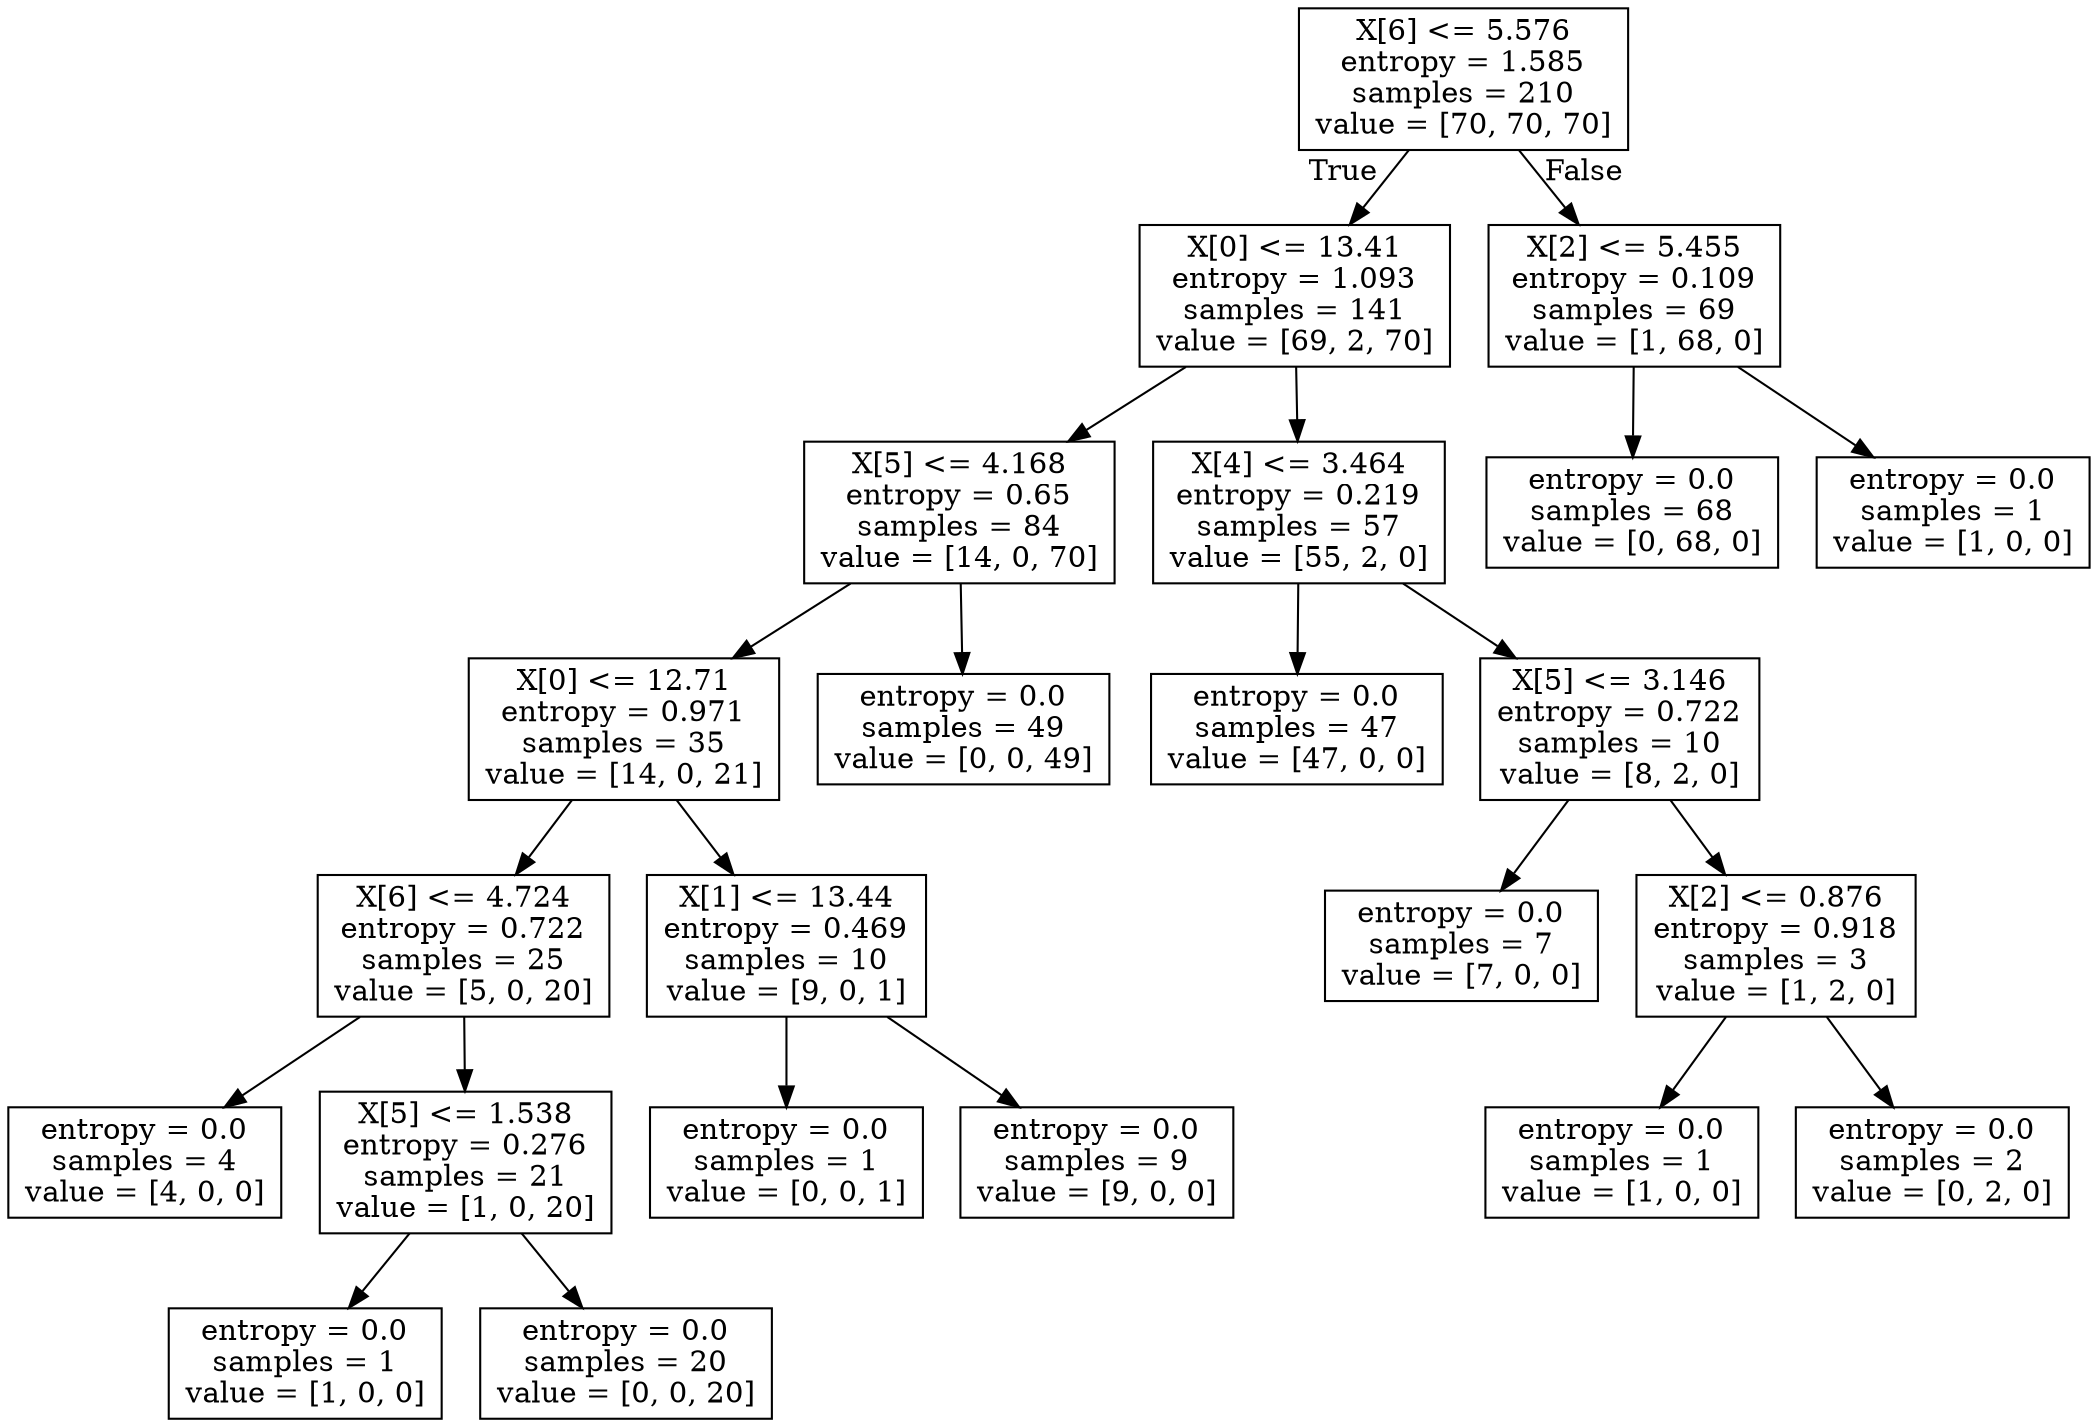 digraph Tree {
node [shape=box] ;
0 [label="X[6] <= 5.576\nentropy = 1.585\nsamples = 210\nvalue = [70, 70, 70]"] ;
1 [label="X[0] <= 13.41\nentropy = 1.093\nsamples = 141\nvalue = [69, 2, 70]"] ;
0 -> 1 [labeldistance=2.5, labelangle=45, headlabel="True"] ;
2 [label="X[5] <= 4.168\nentropy = 0.65\nsamples = 84\nvalue = [14, 0, 70]"] ;
1 -> 2 ;
3 [label="X[0] <= 12.71\nentropy = 0.971\nsamples = 35\nvalue = [14, 0, 21]"] ;
2 -> 3 ;
4 [label="X[6] <= 4.724\nentropy = 0.722\nsamples = 25\nvalue = [5, 0, 20]"] ;
3 -> 4 ;
5 [label="entropy = 0.0\nsamples = 4\nvalue = [4, 0, 0]"] ;
4 -> 5 ;
6 [label="X[5] <= 1.538\nentropy = 0.276\nsamples = 21\nvalue = [1, 0, 20]"] ;
4 -> 6 ;
7 [label="entropy = 0.0\nsamples = 1\nvalue = [1, 0, 0]"] ;
6 -> 7 ;
8 [label="entropy = 0.0\nsamples = 20\nvalue = [0, 0, 20]"] ;
6 -> 8 ;
9 [label="X[1] <= 13.44\nentropy = 0.469\nsamples = 10\nvalue = [9, 0, 1]"] ;
3 -> 9 ;
10 [label="entropy = 0.0\nsamples = 1\nvalue = [0, 0, 1]"] ;
9 -> 10 ;
11 [label="entropy = 0.0\nsamples = 9\nvalue = [9, 0, 0]"] ;
9 -> 11 ;
12 [label="entropy = 0.0\nsamples = 49\nvalue = [0, 0, 49]"] ;
2 -> 12 ;
13 [label="X[4] <= 3.464\nentropy = 0.219\nsamples = 57\nvalue = [55, 2, 0]"] ;
1 -> 13 ;
14 [label="entropy = 0.0\nsamples = 47\nvalue = [47, 0, 0]"] ;
13 -> 14 ;
15 [label="X[5] <= 3.146\nentropy = 0.722\nsamples = 10\nvalue = [8, 2, 0]"] ;
13 -> 15 ;
16 [label="entropy = 0.0\nsamples = 7\nvalue = [7, 0, 0]"] ;
15 -> 16 ;
17 [label="X[2] <= 0.876\nentropy = 0.918\nsamples = 3\nvalue = [1, 2, 0]"] ;
15 -> 17 ;
18 [label="entropy = 0.0\nsamples = 1\nvalue = [1, 0, 0]"] ;
17 -> 18 ;
19 [label="entropy = 0.0\nsamples = 2\nvalue = [0, 2, 0]"] ;
17 -> 19 ;
20 [label="X[2] <= 5.455\nentropy = 0.109\nsamples = 69\nvalue = [1, 68, 0]"] ;
0 -> 20 [labeldistance=2.5, labelangle=-45, headlabel="False"] ;
21 [label="entropy = 0.0\nsamples = 68\nvalue = [0, 68, 0]"] ;
20 -> 21 ;
22 [label="entropy = 0.0\nsamples = 1\nvalue = [1, 0, 0]"] ;
20 -> 22 ;
}